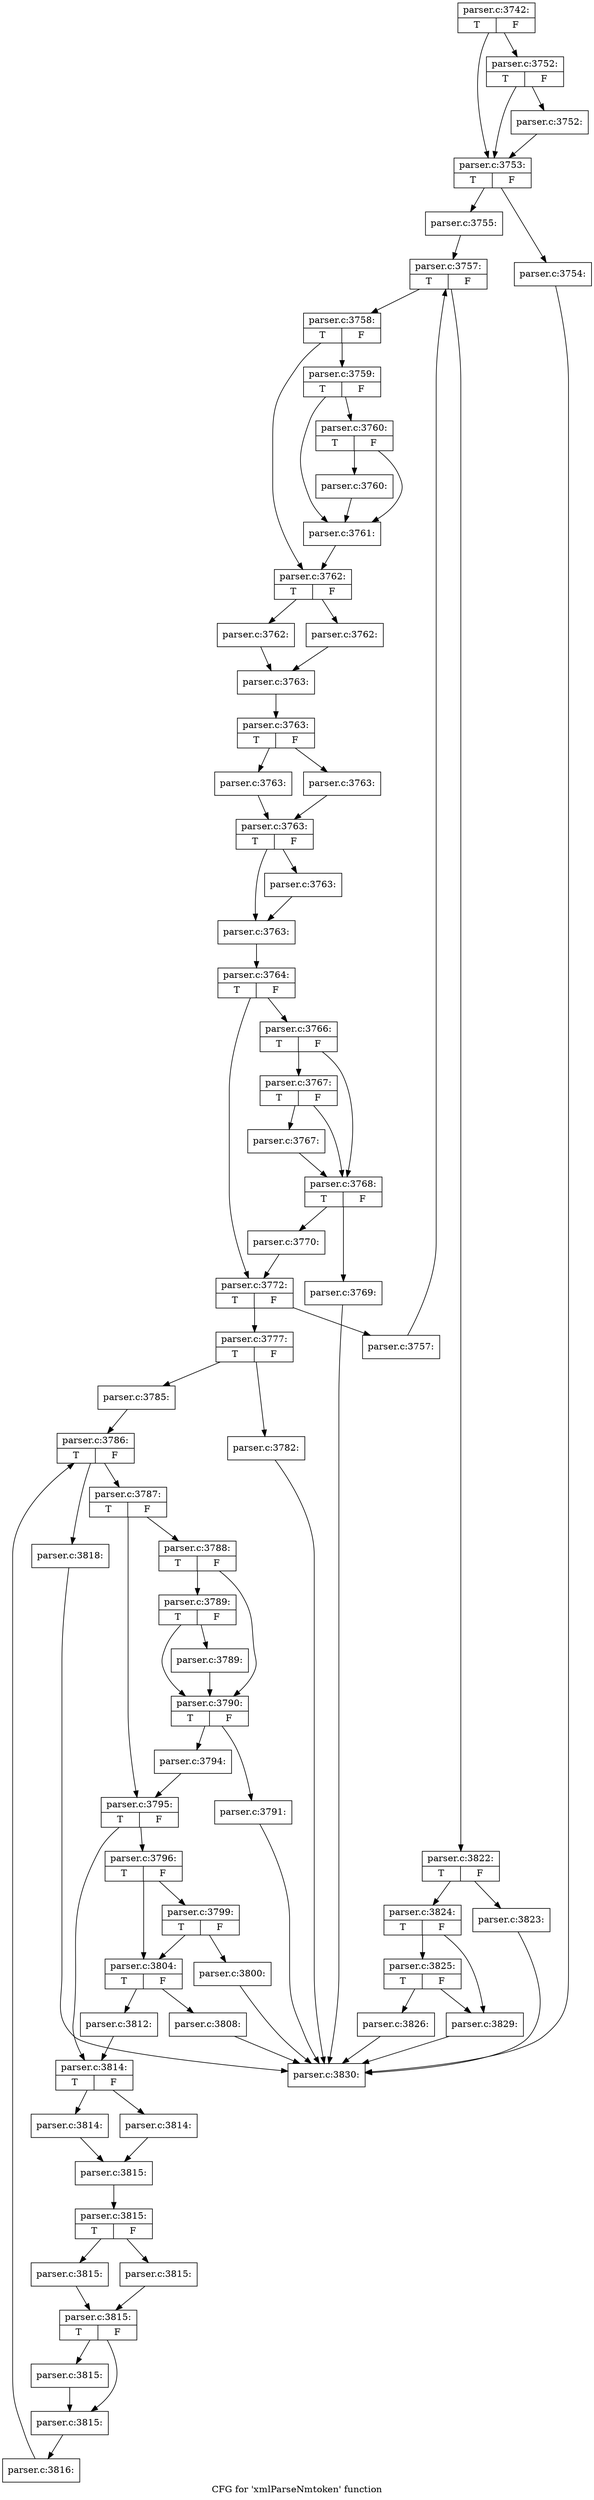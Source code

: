digraph "CFG for 'xmlParseNmtoken' function" {
	label="CFG for 'xmlParseNmtoken' function";

	Node0x583b510 [shape=record,label="{parser.c:3742:|{<s0>T|<s1>F}}"];
	Node0x583b510 -> Node0x5803530;
	Node0x583b510 -> Node0x58034e0;
	Node0x5803530 [shape=record,label="{parser.c:3752:|{<s0>T|<s1>F}}"];
	Node0x5803530 -> Node0x5803490;
	Node0x5803530 -> Node0x58034e0;
	Node0x5803490 [shape=record,label="{parser.c:3752:}"];
	Node0x5803490 -> Node0x58034e0;
	Node0x58034e0 [shape=record,label="{parser.c:3753:|{<s0>T|<s1>F}}"];
	Node0x58034e0 -> Node0x5804120;
	Node0x58034e0 -> Node0x5804170;
	Node0x5804120 [shape=record,label="{parser.c:3754:}"];
	Node0x5804120 -> Node0x58741b0;
	Node0x5804170 [shape=record,label="{parser.c:3755:}"];
	Node0x5804170 -> Node0x5896e70;
	Node0x5896e70 [shape=record,label="{parser.c:3757:|{<s0>T|<s1>F}}"];
	Node0x5896e70 -> Node0x5897520;
	Node0x5896e70 -> Node0x58971a0;
	Node0x5897520 [shape=record,label="{parser.c:3758:|{<s0>T|<s1>F}}"];
	Node0x5897520 -> Node0x5897750;
	Node0x5897520 -> Node0x5897700;
	Node0x5897750 [shape=record,label="{parser.c:3759:|{<s0>T|<s1>F}}"];
	Node0x5897750 -> Node0x5897c40;
	Node0x5897750 -> Node0x5897bf0;
	Node0x5897c40 [shape=record,label="{parser.c:3760:|{<s0>T|<s1>F}}"];
	Node0x5897c40 -> Node0x5897ba0;
	Node0x5897c40 -> Node0x5897bf0;
	Node0x5897ba0 [shape=record,label="{parser.c:3760:}"];
	Node0x5897ba0 -> Node0x5897bf0;
	Node0x5897bf0 [shape=record,label="{parser.c:3761:}"];
	Node0x5897bf0 -> Node0x5897700;
	Node0x5897700 [shape=record,label="{parser.c:3762:|{<s0>T|<s1>F}}"];
	Node0x5897700 -> Node0x5898790;
	Node0x5897700 -> Node0x5898830;
	Node0x5898790 [shape=record,label="{parser.c:3762:}"];
	Node0x5898790 -> Node0x58987e0;
	Node0x5898830 [shape=record,label="{parser.c:3762:}"];
	Node0x5898830 -> Node0x58987e0;
	Node0x58987e0 [shape=record,label="{parser.c:3763:}"];
	Node0x58987e0 -> Node0x5899310;
	Node0x5899310 [shape=record,label="{parser.c:3763:|{<s0>T|<s1>F}}"];
	Node0x5899310 -> Node0x58994f0;
	Node0x5899310 -> Node0x5899590;
	Node0x58994f0 [shape=record,label="{parser.c:3763:}"];
	Node0x58994f0 -> Node0x5899540;
	Node0x5899590 [shape=record,label="{parser.c:3763:}"];
	Node0x5899590 -> Node0x5899540;
	Node0x5899540 [shape=record,label="{parser.c:3763:|{<s0>T|<s1>F}}"];
	Node0x5899540 -> Node0x589a7a0;
	Node0x5899540 -> Node0x589a7f0;
	Node0x589a7a0 [shape=record,label="{parser.c:3763:}"];
	Node0x589a7a0 -> Node0x589a7f0;
	Node0x589a7f0 [shape=record,label="{parser.c:3763:}"];
	Node0x589a7f0 -> Node0x5899270;
	Node0x5899270 [shape=record,label="{parser.c:3764:|{<s0>T|<s1>F}}"];
	Node0x5899270 -> Node0x58992c0;
	Node0x5899270 -> Node0x589b0c0;
	Node0x58992c0 [shape=record,label="{parser.c:3766:|{<s0>T|<s1>F}}"];
	Node0x58992c0 -> Node0x589b580;
	Node0x58992c0 -> Node0x589b530;
	Node0x589b580 [shape=record,label="{parser.c:3767:|{<s0>T|<s1>F}}"];
	Node0x589b580 -> Node0x589b4e0;
	Node0x589b580 -> Node0x589b530;
	Node0x589b4e0 [shape=record,label="{parser.c:3767:}"];
	Node0x589b4e0 -> Node0x589b530;
	Node0x589b530 [shape=record,label="{parser.c:3768:|{<s0>T|<s1>F}}"];
	Node0x589b530 -> Node0x589c0d0;
	Node0x589b530 -> Node0x589c120;
	Node0x589c0d0 [shape=record,label="{parser.c:3769:}"];
	Node0x589c0d0 -> Node0x58741b0;
	Node0x589c120 [shape=record,label="{parser.c:3770:}"];
	Node0x589c120 -> Node0x589b0c0;
	Node0x589b0c0 [shape=record,label="{parser.c:3772:|{<s0>T|<s1>F}}"];
	Node0x589b0c0 -> Node0x589c970;
	Node0x589b0c0 -> Node0x589c9c0;
	Node0x589c970 [shape=record,label="{parser.c:3777:|{<s0>T|<s1>F}}"];
	Node0x589c970 -> Node0x589d830;
	Node0x589c970 -> Node0x589d880;
	Node0x589d830 [shape=record,label="{parser.c:3782:}"];
	Node0x589d830 -> Node0x58741b0;
	Node0x589d880 [shape=record,label="{parser.c:3785:}"];
	Node0x589d880 -> Node0x589e1a0;
	Node0x589e1a0 [shape=record,label="{parser.c:3786:|{<s0>T|<s1>F}}"];
	Node0x589e1a0 -> Node0x589e620;
	Node0x589e1a0 -> Node0x589e440;
	Node0x589e620 [shape=record,label="{parser.c:3787:|{<s0>T|<s1>F}}"];
	Node0x589e620 -> Node0x589e790;
	Node0x589e620 -> Node0x589e7e0;
	Node0x589e790 [shape=record,label="{parser.c:3788:|{<s0>T|<s1>F}}"];
	Node0x589e790 -> Node0x589ed50;
	Node0x589e790 -> Node0x589ed00;
	Node0x589ed50 [shape=record,label="{parser.c:3789:|{<s0>T|<s1>F}}"];
	Node0x589ed50 -> Node0x589ecb0;
	Node0x589ed50 -> Node0x589ed00;
	Node0x589ecb0 [shape=record,label="{parser.c:3789:}"];
	Node0x589ecb0 -> Node0x589ed00;
	Node0x589ed00 [shape=record,label="{parser.c:3790:|{<s0>T|<s1>F}}"];
	Node0x589ed00 -> Node0x589f8a0;
	Node0x589ed00 -> Node0x589f8f0;
	Node0x589f8a0 [shape=record,label="{parser.c:3791:}"];
	Node0x589f8a0 -> Node0x58741b0;
	Node0x589f8f0 [shape=record,label="{parser.c:3794:}"];
	Node0x589f8f0 -> Node0x589e7e0;
	Node0x589e7e0 [shape=record,label="{parser.c:3795:|{<s0>T|<s1>F}}"];
	Node0x589e7e0 -> Node0x58a01f0;
	Node0x589e7e0 -> Node0x58a0240;
	Node0x58a01f0 [shape=record,label="{parser.c:3796:|{<s0>T|<s1>F}}"];
	Node0x58a01f0 -> Node0x58a0ab0;
	Node0x58a01f0 -> Node0x58a0a60;
	Node0x58a0ab0 [shape=record,label="{parser.c:3799:|{<s0>T|<s1>F}}"];
	Node0x58a0ab0 -> Node0x58a0a10;
	Node0x58a0ab0 -> Node0x58a0a60;
	Node0x58a0a10 [shape=record,label="{parser.c:3800:}"];
	Node0x58a0a10 -> Node0x58741b0;
	Node0x58a0a60 [shape=record,label="{parser.c:3804:|{<s0>T|<s1>F}}"];
	Node0x58a0a60 -> Node0x58a1fb0;
	Node0x58a0a60 -> Node0x58a2000;
	Node0x58a1fb0 [shape=record,label="{parser.c:3808:}"];
	Node0x58a1fb0 -> Node0x58741b0;
	Node0x58a2000 [shape=record,label="{parser.c:3812:}"];
	Node0x58a2000 -> Node0x58a0240;
	Node0x58a0240 [shape=record,label="{parser.c:3814:|{<s0>T|<s1>F}}"];
	Node0x58a0240 -> Node0x58a2aa0;
	Node0x58a0240 -> Node0x58a2b40;
	Node0x58a2aa0 [shape=record,label="{parser.c:3814:}"];
	Node0x58a2aa0 -> Node0x58a2af0;
	Node0x58a2b40 [shape=record,label="{parser.c:3814:}"];
	Node0x58a2b40 -> Node0x58a2af0;
	Node0x58a2af0 [shape=record,label="{parser.c:3815:}"];
	Node0x58a2af0 -> Node0x58a36c0;
	Node0x58a36c0 [shape=record,label="{parser.c:3815:|{<s0>T|<s1>F}}"];
	Node0x58a36c0 -> Node0x58a3960;
	Node0x58a36c0 -> Node0x58a3a00;
	Node0x58a3960 [shape=record,label="{parser.c:3815:}"];
	Node0x58a3960 -> Node0x58a39b0;
	Node0x58a3a00 [shape=record,label="{parser.c:3815:}"];
	Node0x58a3a00 -> Node0x58a39b0;
	Node0x58a39b0 [shape=record,label="{parser.c:3815:|{<s0>T|<s1>F}}"];
	Node0x58a39b0 -> Node0x58a4c90;
	Node0x58a39b0 -> Node0x58a4ce0;
	Node0x58a4c90 [shape=record,label="{parser.c:3815:}"];
	Node0x58a4c90 -> Node0x58a4ce0;
	Node0x58a4ce0 [shape=record,label="{parser.c:3815:}"];
	Node0x58a4ce0 -> Node0x58a3620;
	Node0x58a3620 [shape=record,label="{parser.c:3816:}"];
	Node0x58a3620 -> Node0x589e1a0;
	Node0x589e440 [shape=record,label="{parser.c:3818:}"];
	Node0x589e440 -> Node0x58741b0;
	Node0x589c9c0 [shape=record,label="{parser.c:3757:}"];
	Node0x589c9c0 -> Node0x5896e70;
	Node0x58971a0 [shape=record,label="{parser.c:3822:|{<s0>T|<s1>F}}"];
	Node0x58971a0 -> Node0x58a3670;
	Node0x58971a0 -> Node0x58a5c60;
	Node0x58a3670 [shape=record,label="{parser.c:3823:}"];
	Node0x58a3670 -> Node0x58741b0;
	Node0x58a5c60 [shape=record,label="{parser.c:3824:|{<s0>T|<s1>F}}"];
	Node0x58a5c60 -> Node0x58a6160;
	Node0x58a5c60 -> Node0x58a6110;
	Node0x58a6160 [shape=record,label="{parser.c:3825:|{<s0>T|<s1>F}}"];
	Node0x58a6160 -> Node0x58a60c0;
	Node0x58a6160 -> Node0x58a6110;
	Node0x58a60c0 [shape=record,label="{parser.c:3826:}"];
	Node0x58a60c0 -> Node0x58741b0;
	Node0x58a6110 [shape=record,label="{parser.c:3829:}"];
	Node0x58a6110 -> Node0x58741b0;
	Node0x58741b0 [shape=record,label="{parser.c:3830:}"];
}
